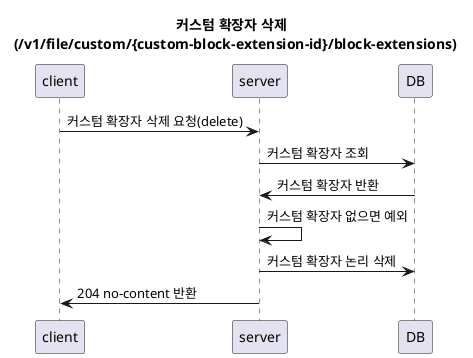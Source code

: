 @startuml

title 커스텀 확장자 삭제 \n (/v1/file/custom/{custom-block-extension-id}/block-extensions)

participant client
participant server
participant DB

client -> server: 커스텀 확장자 삭제 요청(delete)
server -> DB : 커스텀 확장자 조회
server <- DB : 커스텀 확장자 반환
server -> server : 커스텀 확장자 없으면 예외
server -> DB : 커스텀 확장자 논리 삭제
client <- server : 204 no-content 반환


@enduml